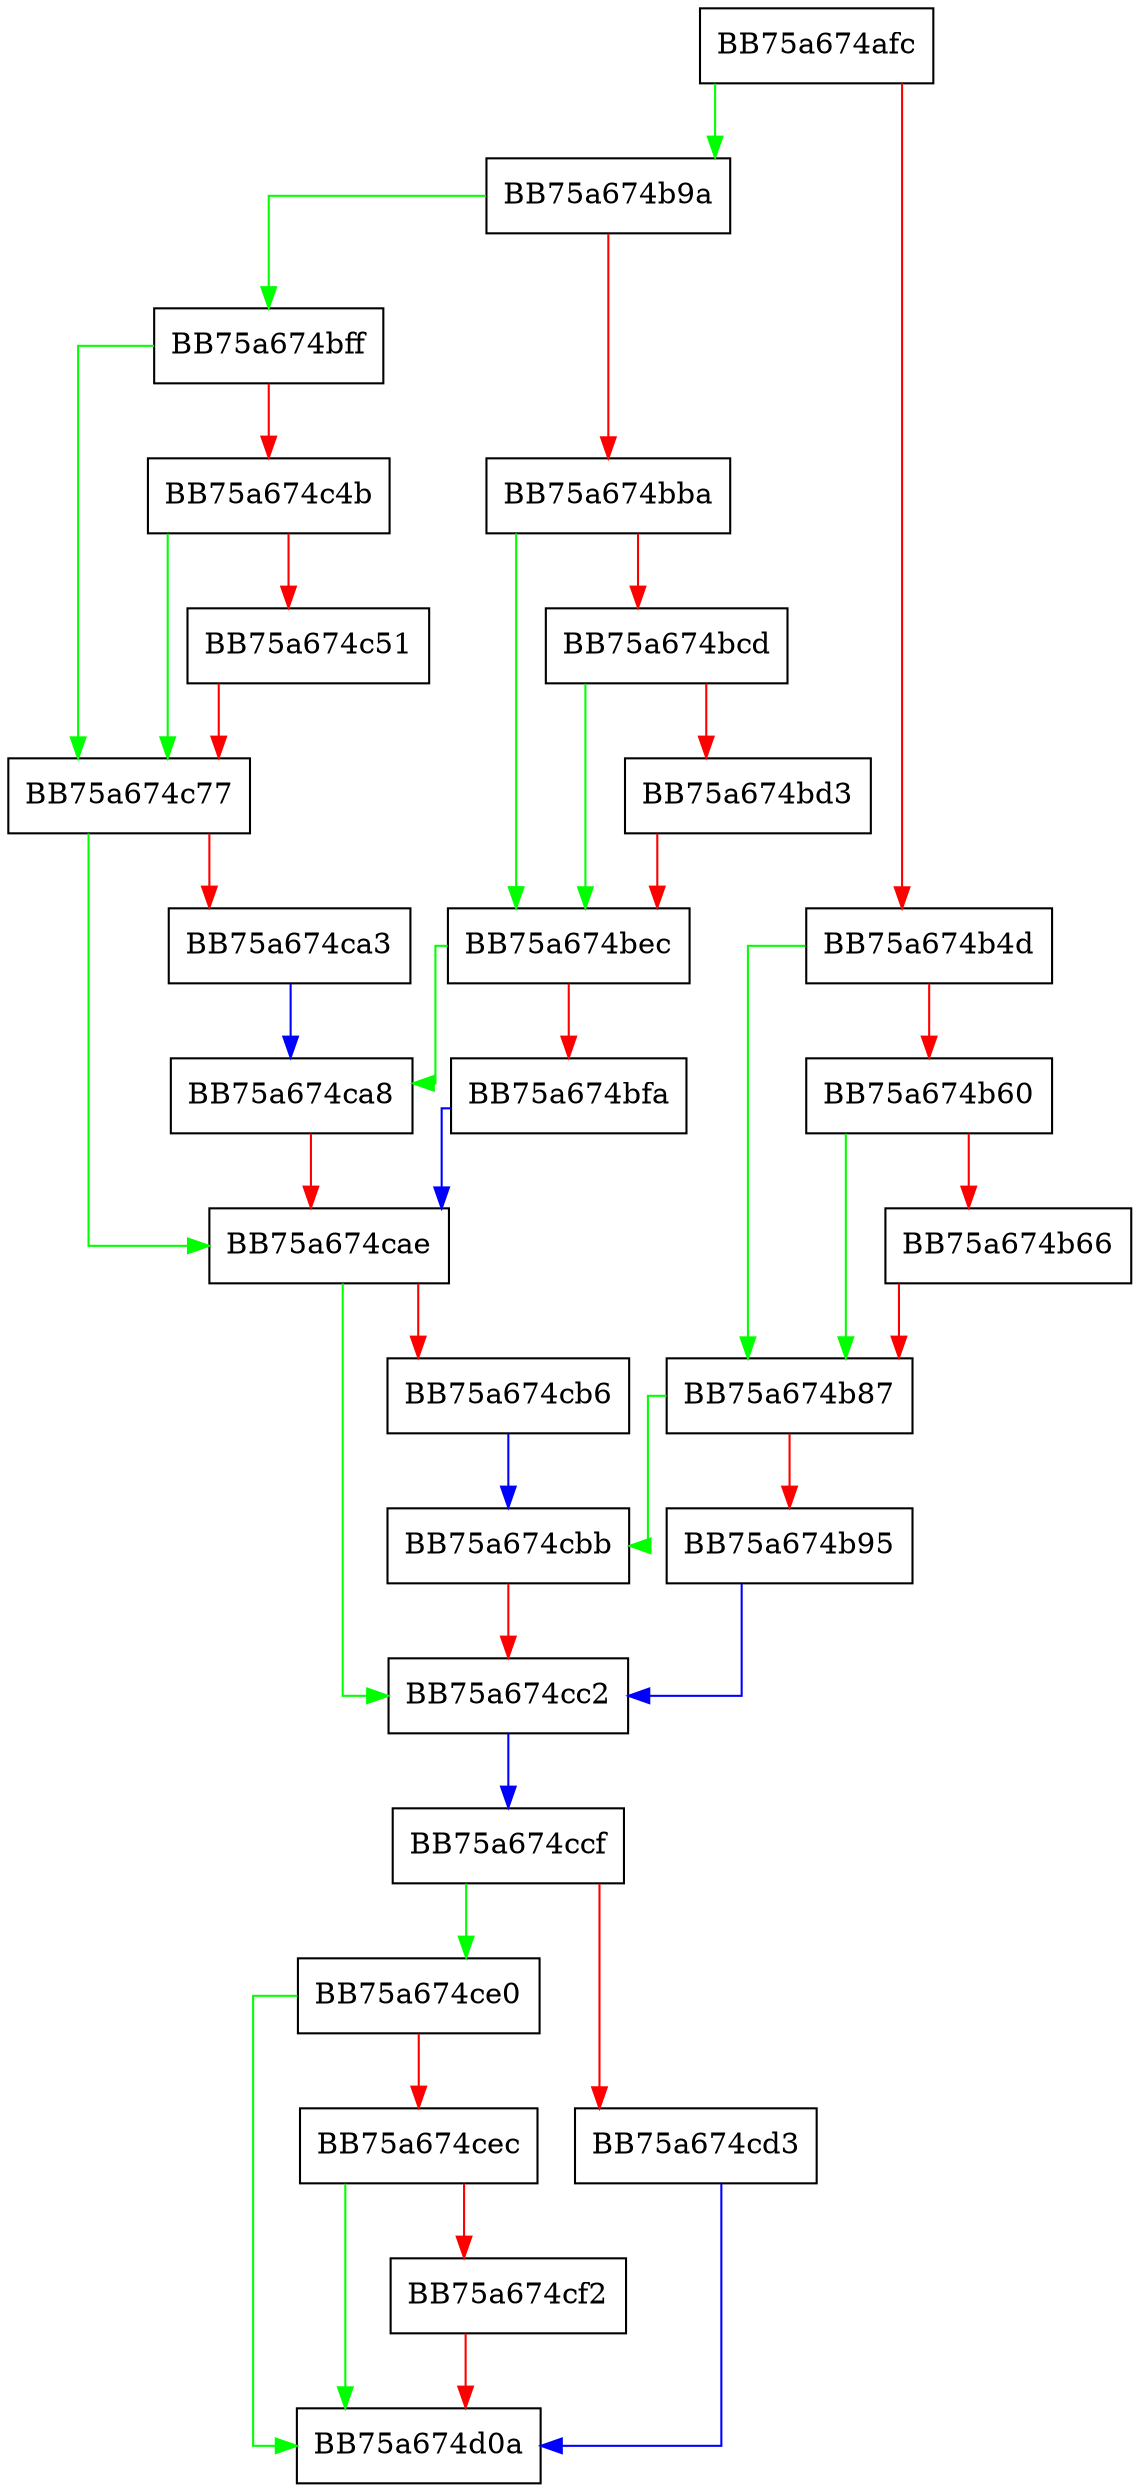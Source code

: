 digraph ReadSnapCoordinatorInterfaceHandler {
  node [shape="box"];
  graph [splines=ortho];
  BB75a674afc -> BB75a674b9a [color="green"];
  BB75a674afc -> BB75a674b4d [color="red"];
  BB75a674b4d -> BB75a674b87 [color="green"];
  BB75a674b4d -> BB75a674b60 [color="red"];
  BB75a674b60 -> BB75a674b87 [color="green"];
  BB75a674b60 -> BB75a674b66 [color="red"];
  BB75a674b66 -> BB75a674b87 [color="red"];
  BB75a674b87 -> BB75a674cbb [color="green"];
  BB75a674b87 -> BB75a674b95 [color="red"];
  BB75a674b95 -> BB75a674cc2 [color="blue"];
  BB75a674b9a -> BB75a674bff [color="green"];
  BB75a674b9a -> BB75a674bba [color="red"];
  BB75a674bba -> BB75a674bec [color="green"];
  BB75a674bba -> BB75a674bcd [color="red"];
  BB75a674bcd -> BB75a674bec [color="green"];
  BB75a674bcd -> BB75a674bd3 [color="red"];
  BB75a674bd3 -> BB75a674bec [color="red"];
  BB75a674bec -> BB75a674ca8 [color="green"];
  BB75a674bec -> BB75a674bfa [color="red"];
  BB75a674bfa -> BB75a674cae [color="blue"];
  BB75a674bff -> BB75a674c77 [color="green"];
  BB75a674bff -> BB75a674c4b [color="red"];
  BB75a674c4b -> BB75a674c77 [color="green"];
  BB75a674c4b -> BB75a674c51 [color="red"];
  BB75a674c51 -> BB75a674c77 [color="red"];
  BB75a674c77 -> BB75a674cae [color="green"];
  BB75a674c77 -> BB75a674ca3 [color="red"];
  BB75a674ca3 -> BB75a674ca8 [color="blue"];
  BB75a674ca8 -> BB75a674cae [color="red"];
  BB75a674cae -> BB75a674cc2 [color="green"];
  BB75a674cae -> BB75a674cb6 [color="red"];
  BB75a674cb6 -> BB75a674cbb [color="blue"];
  BB75a674cbb -> BB75a674cc2 [color="red"];
  BB75a674cc2 -> BB75a674ccf [color="blue"];
  BB75a674ccf -> BB75a674ce0 [color="green"];
  BB75a674ccf -> BB75a674cd3 [color="red"];
  BB75a674cd3 -> BB75a674d0a [color="blue"];
  BB75a674ce0 -> BB75a674d0a [color="green"];
  BB75a674ce0 -> BB75a674cec [color="red"];
  BB75a674cec -> BB75a674d0a [color="green"];
  BB75a674cec -> BB75a674cf2 [color="red"];
  BB75a674cf2 -> BB75a674d0a [color="red"];
}